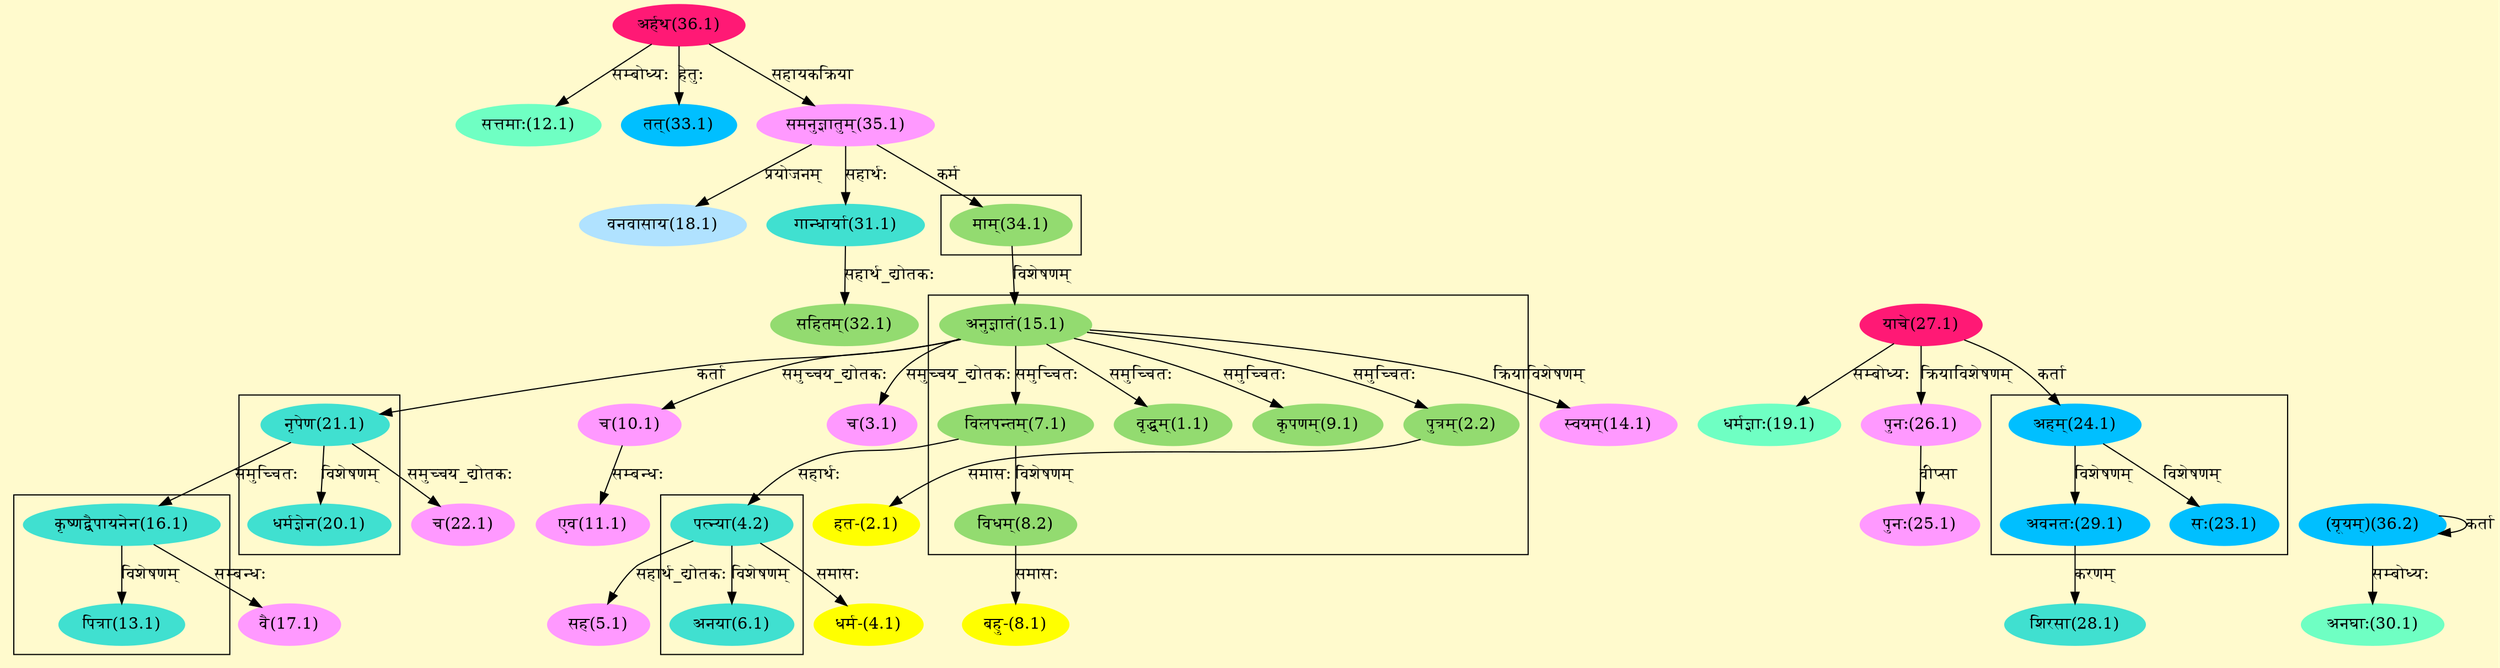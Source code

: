 digraph G{
rankdir=BT;
 compound=true;
 bgcolor="lemonchiffon1";

subgraph cluster_1{
Node1_1 [style=filled, color="#93DB70" label = "वृद्धम्(1.1)"]
Node15_1 [style=filled, color="#93DB70" label = "अनुज्ञातं(15.1)"]
Node2_2 [style=filled, color="#93DB70" label = "पुत्रम्(2.2)"]
Node7_1 [style=filled, color="#93DB70" label = "विलपन्तम्(7.1)"]
Node8_2 [style=filled, color="#93DB70" label = "विधम्(8.2)"]
Node9_1 [style=filled, color="#93DB70" label = "कृपणम्(9.1)"]

}

subgraph cluster_2{
Node6_1 [style=filled, color="#40E0D0" label = "अनया(6.1)"]
Node4_2 [style=filled, color="#40E0D0" label = "पत्न्या(4.2)"]

}

subgraph cluster_3{
Node13_1 [style=filled, color="#40E0D0" label = "पित्रा(13.1)"]
Node16_1 [style=filled, color="#40E0D0" label = "कृष्णद्वैपायनेन(16.1)"]

}

subgraph cluster_4{
Node15_1 [style=filled, color="#93DB70" label = "अनुज्ञातं(15.1)"]
Node34_1 [style=filled, color="#93DB70" label = "माम्(34.1)"]

}

subgraph cluster_5{
Node16_1 [style=filled, color="#40E0D0" label = "कृष्णद्वैपायनेन(16.1)"]
Node21_1 [style=filled, color="#40E0D0" label = "नृपेण(21.1)"]
Node20_1 [style=filled, color="#40E0D0" label = "धर्मज्ञेन(20.1)"]

}

subgraph cluster_6{
Node23_1 [style=filled, color="#00BFFF" label = "सः(23.1)"]
Node24_1 [style=filled, color="#00BFFF" label = "अहम्(24.1)"]
Node29_1 [style=filled, color="#00BFFF" label = "अवनतः(29.1)"]

}
Node2_1 [style=filled, color="#FFFF00" label = "हत-(2.1)"]
Node2_2 [style=filled, color="#93DB70" label = "पुत्रम्(2.2)"]
Node3_1 [style=filled, color="#FF99FF" label = "च(3.1)"]
Node15_1 [style=filled, color="#93DB70" label = "अनुज्ञातं(15.1)"]
Node4_1 [style=filled, color="#FFFF00" label = "धर्म-(4.1)"]
Node4_2 [style=filled, color="#40E0D0" label = "पत्न्या(4.2)"]
Node7_1 [style=filled, color="#93DB70" label = "विलपन्तम्(7.1)"]
Node5_1 [style=filled, color="#FF99FF" label = "सह(5.1)"]
Node8_1 [style=filled, color="#FFFF00" label = "बहु-(8.1)"]
Node8_2 [style=filled, color="#93DB70" label = "विधम्(8.2)"]
Node10_1 [style=filled, color="#FF99FF" label = "च(10.1)"]
Node11_1 [style=filled, color="#FF99FF" label = "एव(11.1)"]
Node12_1 [style=filled, color="#6FFFC3" label = "सत्तमाः(12.1)"]
Node36_1 [style=filled, color="#FF1975" label = "अर्हथ(36.1)"]
Node14_1 [style=filled, color="#FF99FF" label = "स्वयम्(14.1)"]
Node17_1 [style=filled, color="#FF99FF" label = "वै(17.1)"]
Node16_1 [style=filled, color="#40E0D0" label = "कृष्णद्वैपायनेन(16.1)"]
Node18_1 [style=filled, color="#B0E2FF" label = "वनवासाय(18.1)"]
Node35_1 [style=filled, color="#FF99FF" label = "समनुज्ञातुम्(35.1)"]
Node19_1 [style=filled, color="#6FFFC3" label = "धर्मज्ञाः(19.1)"]
Node27_1 [style=filled, color="#FF1975" label = "याचे(27.1)"]
Node21_1 [style=filled, color="#40E0D0" label = "नृपेण(21.1)"]
Node22_1 [style=filled, color="#FF99FF" label = "च(22.1)"]
Node24_1 [style=filled, color="#00BFFF" label = "अहम्(24.1)"]
Node25_1 [style=filled, color="#FF99FF" label = "पुनः(25.1)"]
Node26_1 [style=filled, color="#FF99FF" label = "पुनः(26.1)"]
Node [style=filled, color="" label = "()"]
Node28_1 [style=filled, color="#40E0D0" label = "शिरसा(28.1)"]
Node29_1 [style=filled, color="#00BFFF" label = "अवनतः(29.1)"]
Node30_1 [style=filled, color="#6FFFC3" label = "अनघाः(30.1)"]
Node36_2 [style=filled, color="#00BFFF" label = "(यूयम्)(36.2)"]
Node31_1 [style=filled, color="#40E0D0" label = "गान्धार्या(31.1)"]
Node32_1 [style=filled, color="#93DB70" label = "सहितम्(32.1)"]
Node33_1 [style=filled, color="#00BFFF" label = "तत्(33.1)"]
Node34_1 [style=filled, color="#93DB70" label = "माम्(34.1)"]
/* Start of Relations section */

Node1_1 -> Node15_1 [  label="समुच्चितः"  dir="back" ]
Node2_1 -> Node2_2 [  label="समासः"  dir="back" ]
Node2_2 -> Node15_1 [  label="समुच्चितः"  dir="back" ]
Node3_1 -> Node15_1 [  label="समुच्चय_द्योतकः"  dir="back" ]
Node4_1 -> Node4_2 [  label="समासः"  dir="back" ]
Node4_2 -> Node7_1 [  label="सहार्थः"  dir="back" ]
Node5_1 -> Node4_2 [  label="सहार्थ_द्योतकः"  dir="back" ]
Node6_1 -> Node4_2 [  label="विशेषणम्"  dir="back" ]
Node7_1 -> Node15_1 [  label="समुच्चितः"  dir="back" ]
Node8_1 -> Node8_2 [  label="समासः"  dir="back" ]
Node8_2 -> Node7_1 [  label="विशेषणम्"  dir="back" ]
Node9_1 -> Node15_1 [  label="समुच्चितः"  dir="back" ]
Node10_1 -> Node15_1 [  label="समुच्चय_द्योतकः"  dir="back" ]
Node11_1 -> Node10_1 [  label="सम्बन्धः"  dir="back" ]
Node12_1 -> Node36_1 [  label="सम्बोध्यः"  dir="back" ]
Node13_1 -> Node16_1 [  label="विशेषणम्"  dir="back" ]
Node14_1 -> Node15_1 [  label="क्रियाविशेषणम्"  dir="back" ]
Node15_1 -> Node34_1 [  label="विशेषणम्"  dir="back" ]
Node16_1 -> Node21_1 [  label="समुच्चितः"  dir="back" ]
Node17_1 -> Node16_1 [  label="सम्बन्धः"  dir="back" ]
Node18_1 -> Node35_1 [  label="प्रयोजनम्"  dir="back" ]
Node19_1 -> Node27_1 [  label="सम्बोध्यः"  dir="back" ]
Node20_1 -> Node21_1 [  label="विशेषणम्"  dir="back" ]
Node21_1 -> Node15_1 [  label="कर्ता"  dir="back" ]
Node22_1 -> Node21_1 [  label="समुच्चय_द्योतकः"  dir="back" ]
Node23_1 -> Node24_1 [  label="विशेषणम्"  dir="back" ]
Node24_1 -> Node27_1 [  label="कर्ता"  dir="back" ]
Node25_1 -> Node26_1 [  label="वीप्सा"  dir="back" ]
Node26_1 -> Node27_1 [  label="क्रियाविशेषणम्"  dir="back" ]
Node28_1 -> Node29_1 [  label="करणम्"  dir="back" ]
Node29_1 -> Node24_1 [  label="विशेषणम्"  dir="back" ]
Node30_1 -> Node36_2 [  label="सम्बोध्यः"  dir="back" ]
Node31_1 -> Node35_1 [  label="सहार्थः"  dir="back" ]
Node32_1 -> Node31_1 [  label="सहार्थ_द्योतकः"  dir="back" ]
Node33_1 -> Node36_1 [  label="हेतुः"  dir="back" ]
Node34_1 -> Node35_1 [  label="कर्म"  dir="back" ]
Node35_1 -> Node36_1 [  label="सहायकक्रिया"  dir="back" ]
Node36_2 -> Node36_2 [  label="कर्ता"  dir="back" ]
}

